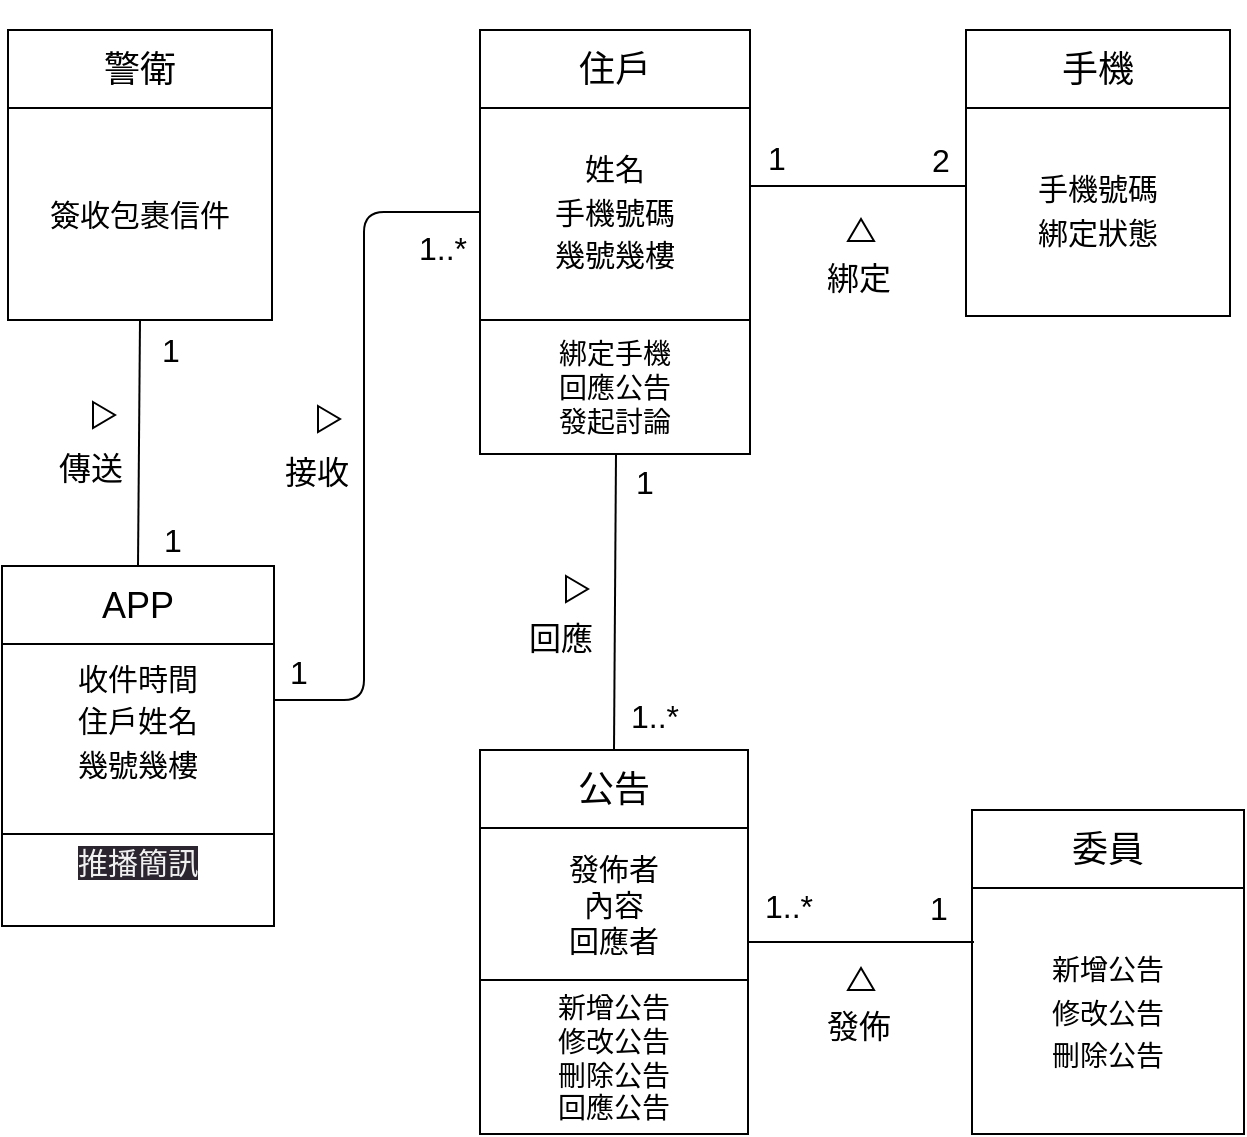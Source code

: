 <mxfile>
    <diagram id="7UswHcwsxnwZECBtdR7g" name="第1頁">
        <mxGraphModel dx="673" dy="427" grid="0" gridSize="10" guides="1" tooltips="1" connect="1" arrows="1" fold="1" page="1" pageScale="1" pageWidth="827" pageHeight="1169" math="0" shadow="0">
            <root>
                <mxCell id="0"/>
                <mxCell id="1" parent="0"/>
                <mxCell id="3" value="&lt;font style=&quot;font-size: 15px;&quot;&gt;簽收包裹信件&lt;br&gt;&lt;/font&gt;" style="rounded=0;whiteSpace=wrap;html=1;fontSize=18;fillColor=none;" vertex="1" parent="1">
                    <mxGeometry x="83" y="169" width="132" height="106" as="geometry"/>
                </mxCell>
                <mxCell id="2" value="&lt;font style=&quot;font-size: 18px;&quot;&gt;警衛&lt;/font&gt;" style="rounded=0;whiteSpace=wrap;html=1;" vertex="1" parent="1">
                    <mxGeometry x="83" y="130" width="132" height="39" as="geometry"/>
                </mxCell>
                <mxCell id="5" value="&lt;font style=&quot;font-size: 15px;&quot;&gt;姓名&lt;br&gt;手機號碼&lt;br&gt;幾號幾樓&lt;br&gt;&lt;/font&gt;" style="rounded=0;whiteSpace=wrap;html=1;fontSize=18;fillColor=none;" vertex="1" parent="1">
                    <mxGeometry x="319" y="167" width="135" height="108" as="geometry"/>
                </mxCell>
                <mxCell id="4" value="&lt;font style=&quot;font-size: 18px;&quot;&gt;住戶&lt;/font&gt;" style="rounded=0;whiteSpace=wrap;html=1;" vertex="1" parent="1">
                    <mxGeometry x="319" y="130" width="135" height="39" as="geometry"/>
                </mxCell>
                <mxCell id="6" value="&lt;span style=&quot;font-size: 14px;&quot;&gt;新增公告&lt;/span&gt;&lt;br style=&quot;font-size: 14px;&quot;&gt;&lt;span style=&quot;font-size: 14px;&quot;&gt;修改公告&lt;/span&gt;&lt;br style=&quot;font-size: 14px;&quot;&gt;&lt;span style=&quot;font-size: 14px;&quot;&gt;刪除公告&lt;/span&gt;" style="rounded=0;whiteSpace=wrap;html=1;fontSize=18;fillColor=none;" vertex="1" parent="1">
                    <mxGeometry x="565" y="559" width="136" height="123" as="geometry"/>
                </mxCell>
                <mxCell id="7" value="&lt;font style=&quot;font-size: 18px;&quot;&gt;委員&lt;/font&gt;" style="rounded=0;whiteSpace=wrap;html=1;" vertex="1" parent="1">
                    <mxGeometry x="565" y="520" width="136" height="39" as="geometry"/>
                </mxCell>
                <mxCell id="8" value="&lt;font style=&quot;font-size: 15px;&quot;&gt;收件時間&lt;br&gt;住戶姓名&lt;br&gt;幾號幾樓&lt;br&gt;&lt;br&gt;&lt;/font&gt;" style="rounded=0;whiteSpace=wrap;html=1;fontSize=18;fillColor=none;verticalAlign=bottom;" vertex="1" parent="1">
                    <mxGeometry x="80" y="398" width="136" height="134" as="geometry"/>
                </mxCell>
                <mxCell id="9" value="&lt;font style=&quot;font-size: 18px;&quot;&gt;APP&lt;/font&gt;" style="rounded=0;whiteSpace=wrap;html=1;" vertex="1" parent="1">
                    <mxGeometry x="80" y="398" width="136" height="39" as="geometry"/>
                </mxCell>
                <mxCell id="25" value="" style="endArrow=none;html=1;fontSize=16;entryX=0.5;entryY=1;entryDx=0;entryDy=0;exitX=0.5;exitY=0;exitDx=0;exitDy=0;" edge="1" parent="1" source="9" target="3">
                    <mxGeometry width="50" height="50" relative="1" as="geometry">
                        <mxPoint x="116" y="354" as="sourcePoint"/>
                        <mxPoint x="166" y="304" as="targetPoint"/>
                    </mxGeometry>
                </mxCell>
                <mxCell id="26" value="1" style="edgeLabel;html=1;align=center;verticalAlign=middle;resizable=0;points=[];fontSize=16;" vertex="1" connectable="0" parent="1">
                    <mxGeometry x="162" y="288" as="geometry">
                        <mxPoint x="2" y="2" as="offset"/>
                    </mxGeometry>
                </mxCell>
                <mxCell id="28" value="傳送" style="edgeLabel;html=1;align=center;verticalAlign=middle;resizable=0;points=[];fontSize=16;" vertex="1" connectable="0" parent="1">
                    <mxGeometry x="249.001" y="348.002" as="geometry">
                        <mxPoint x="-125" y="1" as="offset"/>
                    </mxGeometry>
                </mxCell>
                <mxCell id="29" value="" style="triangle;whiteSpace=wrap;html=1;fontSize=16;fillColor=none;" vertex="1" parent="1">
                    <mxGeometry x="125.5" y="316" width="11" height="13" as="geometry"/>
                </mxCell>
                <mxCell id="40" value="1..*" style="edgeLabel;html=1;align=center;verticalAlign=middle;resizable=0;points=[];fontSize=16;" vertex="1" connectable="0" parent="1">
                    <mxGeometry x="304.0" y="237.999" as="geometry">
                        <mxPoint x="-4" y="1" as="offset"/>
                    </mxGeometry>
                </mxCell>
                <mxCell id="42" value="發佈者&lt;br style=&quot;font-size: 15px;&quot;&gt;內容&lt;br&gt;回應者" style="rounded=0;whiteSpace=wrap;html=1;fontSize=15;fillColor=none;" vertex="1" parent="1">
                    <mxGeometry x="319" y="529" width="134" height="76" as="geometry"/>
                </mxCell>
                <mxCell id="43" value="&lt;font style=&quot;font-size: 18px;&quot;&gt;公告&lt;/font&gt;" style="rounded=0;whiteSpace=wrap;html=1;" vertex="1" parent="1">
                    <mxGeometry x="319" y="490" width="134" height="39" as="geometry"/>
                </mxCell>
                <mxCell id="51" value="綁定手機&lt;br&gt;回應公告&lt;br&gt;發起討論" style="rounded=0;whiteSpace=wrap;html=1;fontSize=14;fillColor=none;" vertex="1" parent="1">
                    <mxGeometry x="319" y="275" width="135" height="67" as="geometry"/>
                </mxCell>
                <mxCell id="53" value="&#10;&lt;span style=&quot;color: rgb(240, 240, 240); font-family: Helvetica; font-size: 15px; font-style: normal; font-variant-ligatures: normal; font-variant-caps: normal; font-weight: 400; letter-spacing: normal; orphans: 2; text-align: center; text-indent: 0px; text-transform: none; widows: 2; word-spacing: 0px; -webkit-text-stroke-width: 0px; background-color: rgb(42, 37, 47); text-decoration-thickness: initial; text-decoration-style: initial; text-decoration-color: initial; float: none; display: inline !important;&quot;&gt;推播簡訊&lt;/span&gt;&#10;&#10;" style="rounded=0;whiteSpace=wrap;html=1;fontSize=14;fillColor=none;" vertex="1" parent="1">
                    <mxGeometry x="80" y="532" width="136" height="46" as="geometry"/>
                </mxCell>
                <mxCell id="56" value="1" style="edgeLabel;html=1;align=center;verticalAlign=middle;resizable=0;points=[];fontSize=16;" vertex="1" connectable="0" parent="1">
                    <mxGeometry x="167" y="306" as="geometry">
                        <mxPoint x="-2" y="79" as="offset"/>
                    </mxGeometry>
                </mxCell>
                <mxCell id="57" value="" style="endArrow=none;html=1;fontSize=16;entryX=0;entryY=0.5;entryDx=0;entryDy=0;exitX=1;exitY=0.5;exitDx=0;exitDy=0;" edge="1" parent="1" source="8" target="5">
                    <mxGeometry width="50" height="50" relative="1" as="geometry">
                        <mxPoint x="258" y="401" as="sourcePoint"/>
                        <mxPoint x="264" y="278" as="targetPoint"/>
                        <Array as="points">
                            <mxPoint x="261" y="465"/>
                            <mxPoint x="261" y="221"/>
                        </Array>
                    </mxGeometry>
                </mxCell>
                <mxCell id="58" value="" style="triangle;whiteSpace=wrap;html=1;fontSize=16;fillColor=none;" vertex="1" parent="1">
                    <mxGeometry x="238" y="318" width="11" height="13" as="geometry"/>
                </mxCell>
                <mxCell id="59" value="接收" style="edgeLabel;html=1;align=center;verticalAlign=middle;resizable=0;points=[];fontSize=16;" vertex="1" connectable="0" parent="1">
                    <mxGeometry x="362.001" y="350.002" as="geometry">
                        <mxPoint x="-125" y="1" as="offset"/>
                    </mxGeometry>
                </mxCell>
                <mxCell id="60" value="1" style="edgeLabel;html=1;align=center;verticalAlign=middle;resizable=0;points=[];fontSize=16;" vertex="1" connectable="0" parent="1">
                    <mxGeometry x="230" y="372" as="geometry">
                        <mxPoint x="-2" y="79" as="offset"/>
                    </mxGeometry>
                </mxCell>
                <mxCell id="61" value="新增公告&lt;br&gt;修改公告&lt;br&gt;刪除公告&lt;br&gt;回應公告" style="rounded=0;whiteSpace=wrap;html=1;fontSize=14;fillColor=none;" vertex="1" parent="1">
                    <mxGeometry x="319" y="605" width="134" height="77" as="geometry"/>
                </mxCell>
                <mxCell id="62" value="" style="endArrow=none;html=1;fontSize=16;entryX=0.5;entryY=1;entryDx=0;entryDy=0;exitX=0.5;exitY=0;exitDx=0;exitDy=0;" edge="1" parent="1" source="43">
                    <mxGeometry width="50" height="50" relative="1" as="geometry">
                        <mxPoint x="386" y="465" as="sourcePoint"/>
                        <mxPoint x="387" y="342" as="targetPoint"/>
                    </mxGeometry>
                </mxCell>
                <mxCell id="63" value="" style="triangle;whiteSpace=wrap;html=1;fontSize=16;fillColor=none;" vertex="1" parent="1">
                    <mxGeometry x="362" y="403" width="11" height="13" as="geometry"/>
                </mxCell>
                <mxCell id="64" value="回應" style="edgeLabel;html=1;align=center;verticalAlign=middle;resizable=0;points=[];fontSize=16;" vertex="1" connectable="0" parent="1">
                    <mxGeometry x="484.001" y="433.002" as="geometry">
                        <mxPoint x="-125" y="1" as="offset"/>
                    </mxGeometry>
                </mxCell>
                <mxCell id="65" value="1..*" style="edgeLabel;html=1;align=center;verticalAlign=middle;resizable=0;points=[];fontSize=16;" vertex="1" connectable="0" parent="1">
                    <mxGeometry x="410.0" y="471.999" as="geometry">
                        <mxPoint x="-4" y="1" as="offset"/>
                    </mxGeometry>
                </mxCell>
                <mxCell id="66" value="1" style="edgeLabel;html=1;align=center;verticalAlign=middle;resizable=0;points=[];fontSize=16;" vertex="1" connectable="0" parent="1">
                    <mxGeometry x="403" y="277" as="geometry">
                        <mxPoint x="-2" y="79" as="offset"/>
                    </mxGeometry>
                </mxCell>
                <mxCell id="67" value="" style="endArrow=none;html=1;fontSize=15;exitX=1;exitY=0.75;exitDx=0;exitDy=0;" edge="1" parent="1" source="42">
                    <mxGeometry width="50" height="50" relative="1" as="geometry">
                        <mxPoint x="479" y="624" as="sourcePoint"/>
                        <mxPoint x="566" y="586" as="targetPoint"/>
                    </mxGeometry>
                </mxCell>
                <mxCell id="68" value="1..*" style="edgeLabel;html=1;align=center;verticalAlign=middle;resizable=0;points=[];fontSize=16;" vertex="1" connectable="0" parent="1">
                    <mxGeometry x="477.0" y="566.999" as="geometry">
                        <mxPoint x="-4" y="1" as="offset"/>
                    </mxGeometry>
                </mxCell>
                <mxCell id="69" value="" style="triangle;whiteSpace=wrap;html=1;fontSize=16;fillColor=none;rotation=-90;" vertex="1" parent="1">
                    <mxGeometry x="504" y="598" width="11" height="13" as="geometry"/>
                </mxCell>
                <mxCell id="70" value="發佈" style="edgeLabel;html=1;align=center;verticalAlign=middle;resizable=0;points=[];fontSize=16;" vertex="1" connectable="0" parent="1">
                    <mxGeometry x="633.001" y="627.002" as="geometry">
                        <mxPoint x="-125" y="1" as="offset"/>
                    </mxGeometry>
                </mxCell>
                <mxCell id="71" value="1" style="edgeLabel;html=1;align=center;verticalAlign=middle;resizable=0;points=[];fontSize=16;" vertex="1" connectable="0" parent="1">
                    <mxGeometry x="550" y="490" as="geometry">
                        <mxPoint x="-2" y="79" as="offset"/>
                    </mxGeometry>
                </mxCell>
                <mxCell id="74" value="&lt;font style=&quot;font-size: 15px;&quot;&gt;手機號碼&lt;br&gt;綁定狀態&lt;br&gt;&lt;/font&gt;" style="rounded=0;whiteSpace=wrap;html=1;fontSize=18;fillColor=none;" vertex="1" parent="1">
                    <mxGeometry x="562" y="167" width="132" height="106" as="geometry"/>
                </mxCell>
                <mxCell id="75" value="&lt;font style=&quot;font-size: 18px;&quot;&gt;手機&lt;/font&gt;" style="rounded=0;whiteSpace=wrap;html=1;" vertex="1" parent="1">
                    <mxGeometry x="562" y="130" width="132" height="39" as="geometry"/>
                </mxCell>
                <mxCell id="76" value="" style="endArrow=none;html=1;fontSize=15;exitX=1;exitY=0.75;exitDx=0;exitDy=0;" edge="1" parent="1">
                    <mxGeometry width="50" height="50" relative="1" as="geometry">
                        <mxPoint x="454" y="208" as="sourcePoint"/>
                        <mxPoint x="562" y="208" as="targetPoint"/>
                    </mxGeometry>
                </mxCell>
                <mxCell id="77" value="" style="triangle;whiteSpace=wrap;html=1;fontSize=16;fillColor=none;rotation=-90;" vertex="1" parent="1">
                    <mxGeometry x="504" y="223.5" width="11" height="13" as="geometry"/>
                </mxCell>
                <mxCell id="78" value="綁定" style="edgeLabel;html=1;align=center;verticalAlign=middle;resizable=0;points=[];fontSize=16;" vertex="1" connectable="0" parent="1">
                    <mxGeometry x="633.001" y="252.502" as="geometry">
                        <mxPoint x="-125" y="1" as="offset"/>
                    </mxGeometry>
                </mxCell>
                <mxCell id="79" value="1" style="edgeLabel;html=1;align=center;verticalAlign=middle;resizable=0;points=[];fontSize=16;" vertex="1" connectable="0" parent="1">
                    <mxGeometry x="469" y="115" as="geometry">
                        <mxPoint x="-2" y="79" as="offset"/>
                    </mxGeometry>
                </mxCell>
                <mxCell id="80" value="2" style="edgeLabel;html=1;align=center;verticalAlign=middle;resizable=0;points=[];fontSize=16;" vertex="1" connectable="0" parent="1">
                    <mxGeometry x="422.0" y="485.999" as="geometry">
                        <mxPoint x="127" y="-291" as="offset"/>
                    </mxGeometry>
                </mxCell>
            </root>
        </mxGraphModel>
    </diagram>
</mxfile>
